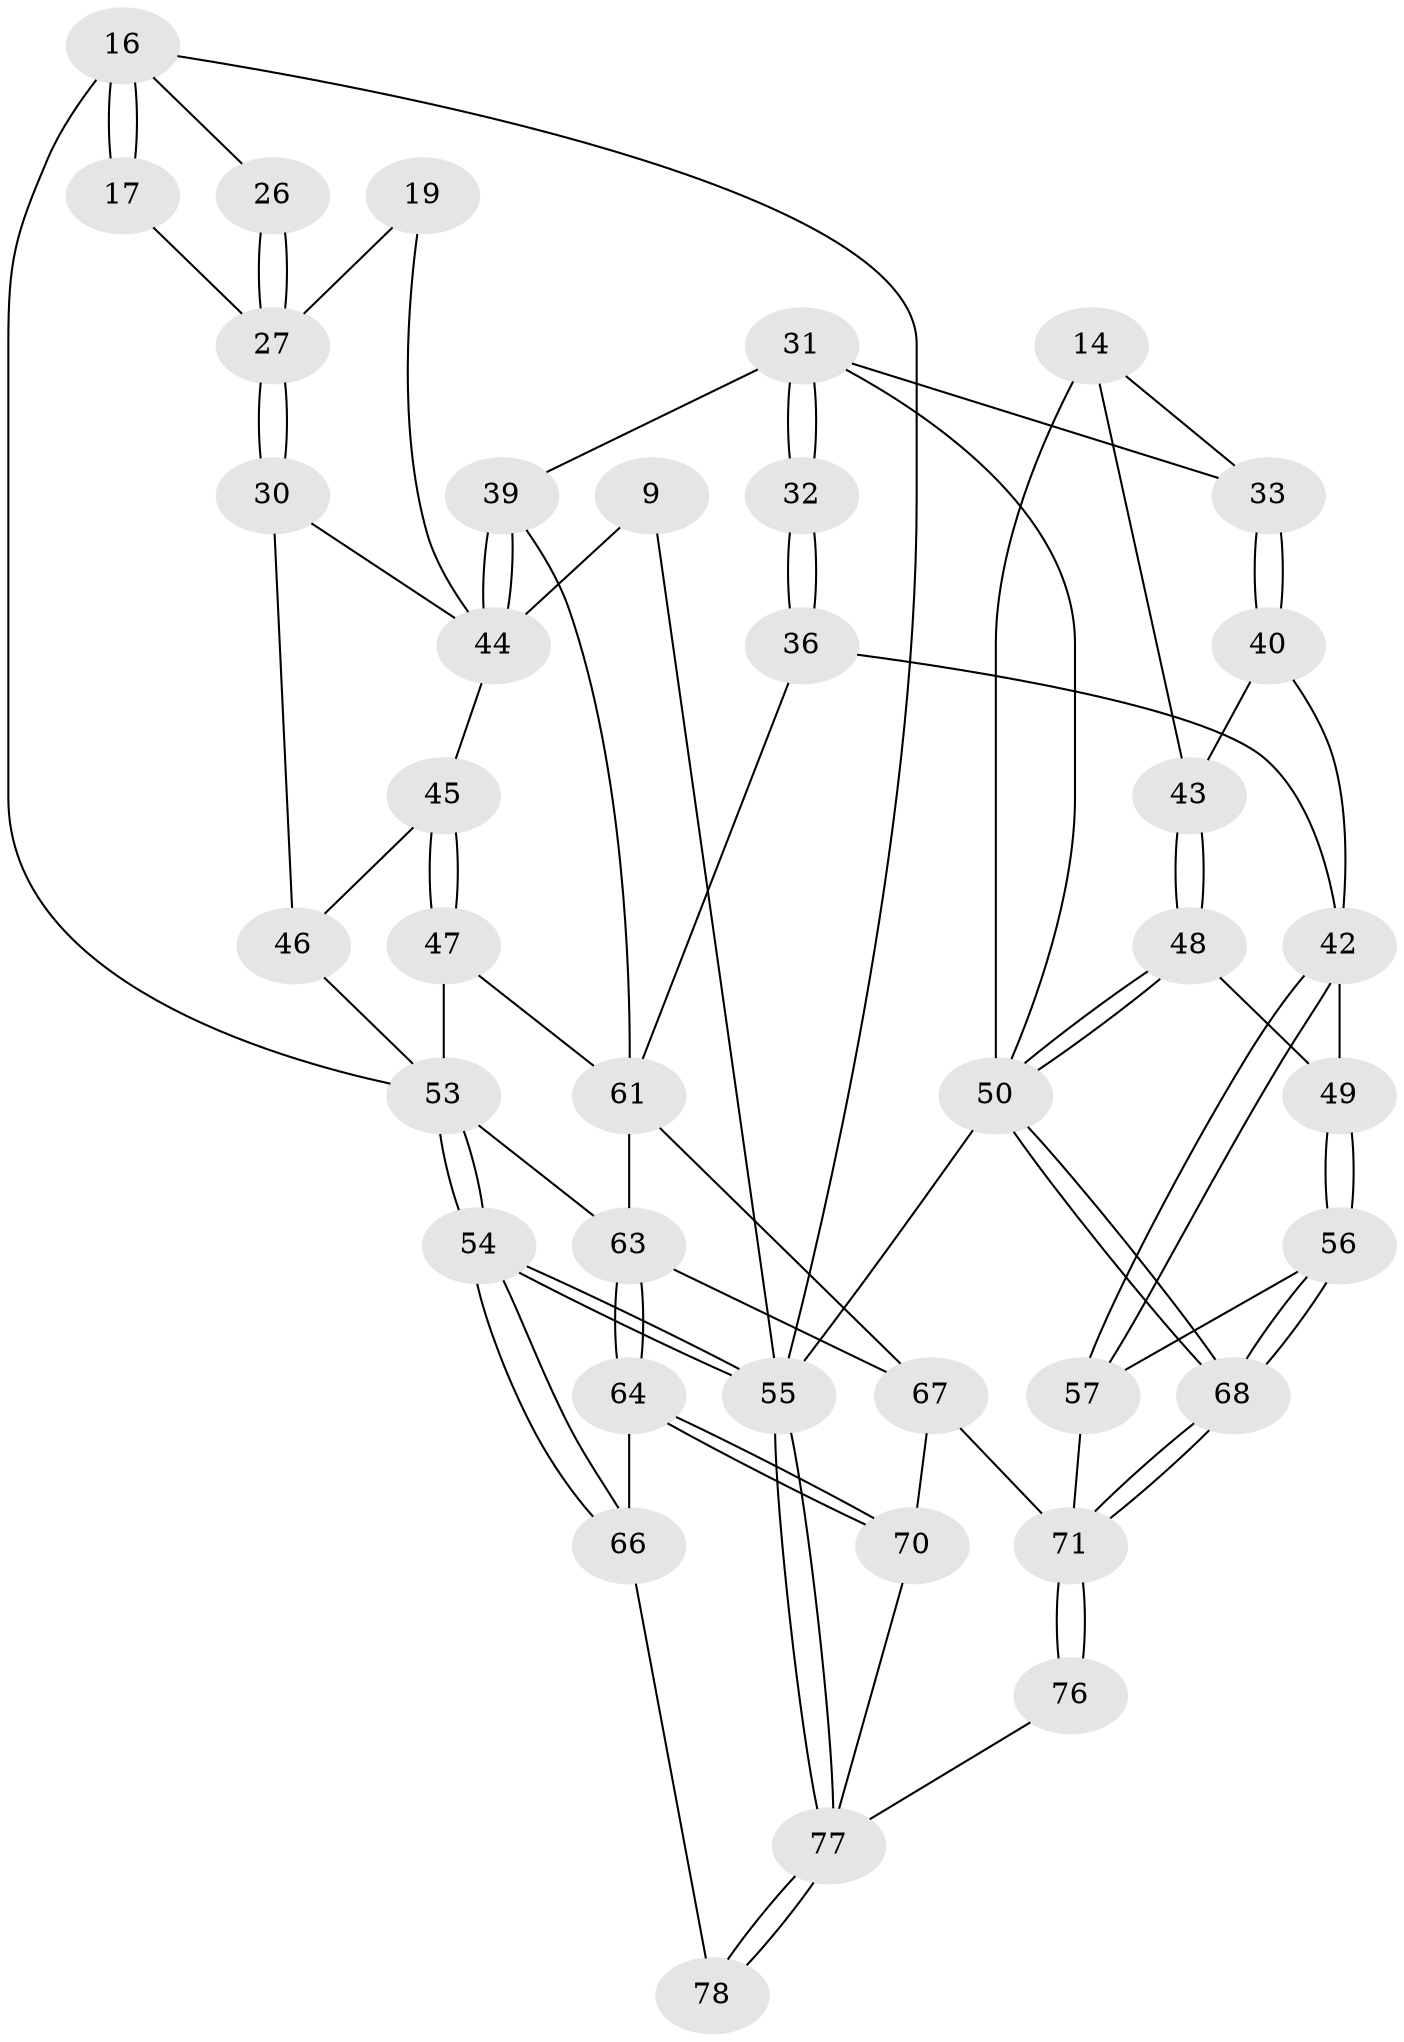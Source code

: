 // original degree distribution, {3: 0.02564102564102564, 4: 0.2692307692307692, 6: 0.24358974358974358, 5: 0.46153846153846156}
// Generated by graph-tools (version 1.1) at 2025/00/03/09/25 05:00:25]
// undirected, 39 vertices, 87 edges
graph export_dot {
graph [start="1"]
  node [color=gray90,style=filled];
  9 [pos="+0.22460004276931295+0",super="+5"];
  14 [pos="+0.8795700567793047+0.18494182940932352",super="+13"];
  16 [pos="+0+0.17938989755560253",super="+15"];
  17 [pos="+0.1687628580002875+0.05808345802448106"];
  19 [pos="+0.1647060581461009+0.21467477432055102"];
  26 [pos="+0.03370999405717347+0.21656877194998542"];
  27 [pos="+0.13315866593978523+0.39989830399754484",super="+20+21"];
  30 [pos="+0.13472098238909294+0.4036983437218883"];
  31 [pos="+0.6797945770177141+0.22446066269723328",super="+11+25"];
  32 [pos="+0.581557296814619+0.34159497172410563"];
  33 [pos="+0.8680702937153836+0.2861104812530465"];
  36 [pos="+0.5965063356756509+0.5227741179617746"];
  39 [pos="+0.41077778316355573+0.4968030490308423",super="+23+22+7"];
  40 [pos="+0.9092746140484989+0.3440468624000491"];
  42 [pos="+0.7269748661002449+0.5372342767255837",super="+41"];
  43 [pos="+1+0.3798595183939224"];
  44 [pos="+0.29256321083465603+0.4965962731430847",super="+29+28"];
  45 [pos="+0.23703269749796024+0.5302386197843978"];
  46 [pos="+0.14628780240063535+0.5360897472896544",super="+34"];
  47 [pos="+0.36718991597047834+0.5883687653520517"];
  48 [pos="+1+0.6444896359091786"];
  49 [pos="+0.9013875750255727+0.6829658369613678"];
  50 [pos="+1+1",super="+3+10"];
  53 [pos="+0+0.6803918475832392",super="+52+51+35"];
  54 [pos="+0+0.9659288363960571"];
  55 [pos="+0+1",super="+4"];
  56 [pos="+0.850990370400281+0.7920582385127506"];
  57 [pos="+0.7105018663990835+0.8252195743551476"];
  61 [pos="+0.4925591484310277+0.620245880418654",super="+38"];
  63 [pos="+0.18842125315220787+0.7641794333415706",super="+62"];
  64 [pos="+0.1618689528471561+0.8454510143641388"];
  66 [pos="+0.013021075174614353+0.8880252156288408",super="+65"];
  67 [pos="+0.40703827640347023+0.8167209387676905",super="+60"];
  68 [pos="+1+1"];
  70 [pos="+0.24134500671684417+0.9152694991695824",super="+69"];
  71 [pos="+0.8078995157606249+1",super="+58+59"];
  76 [pos="+0.48515314233940027+1",super="+72"];
  77 [pos="+0.14939045818495833+1",super="+75+74+73"];
  78 [pos="+0.13937139508260518+1"];
  9 -- 55;
  9 -- 44;
  14 -- 33;
  14 -- 50 [weight=2];
  14 -- 43;
  16 -- 17;
  16 -- 17;
  16 -- 26;
  16 -- 53;
  16 -- 55;
  17 -- 27;
  19 -- 27;
  19 -- 44 [weight=2];
  26 -- 27 [weight=2];
  26 -- 27;
  27 -- 30;
  27 -- 30;
  30 -- 44;
  30 -- 46;
  31 -- 32 [weight=2];
  31 -- 32;
  31 -- 33;
  31 -- 50 [weight=2];
  31 -- 39 [weight=2];
  32 -- 36;
  32 -- 36;
  33 -- 40;
  33 -- 40;
  36 -- 42;
  36 -- 61;
  39 -- 44 [weight=3];
  39 -- 44;
  39 -- 61;
  40 -- 43;
  40 -- 42;
  42 -- 57;
  42 -- 57;
  42 -- 49;
  43 -- 48;
  43 -- 48;
  44 -- 45;
  45 -- 46;
  45 -- 47;
  45 -- 47;
  46 -- 53 [weight=2];
  47 -- 61;
  47 -- 53;
  48 -- 49;
  48 -- 50;
  48 -- 50;
  49 -- 56;
  49 -- 56;
  50 -- 68;
  50 -- 68;
  50 -- 55 [weight=2];
  53 -- 54;
  53 -- 54;
  53 -- 63;
  54 -- 55;
  54 -- 55;
  54 -- 66;
  54 -- 66;
  55 -- 77;
  55 -- 77;
  56 -- 57;
  56 -- 68;
  56 -- 68;
  57 -- 71;
  61 -- 67;
  61 -- 63;
  63 -- 64;
  63 -- 64;
  63 -- 67;
  64 -- 70;
  64 -- 70;
  64 -- 66;
  66 -- 78 [weight=2];
  67 -- 70;
  67 -- 71;
  68 -- 71;
  68 -- 71;
  70 -- 77 [weight=2];
  71 -- 76 [weight=2];
  71 -- 76;
  76 -- 77 [weight=2];
  77 -- 78;
  77 -- 78;
}
